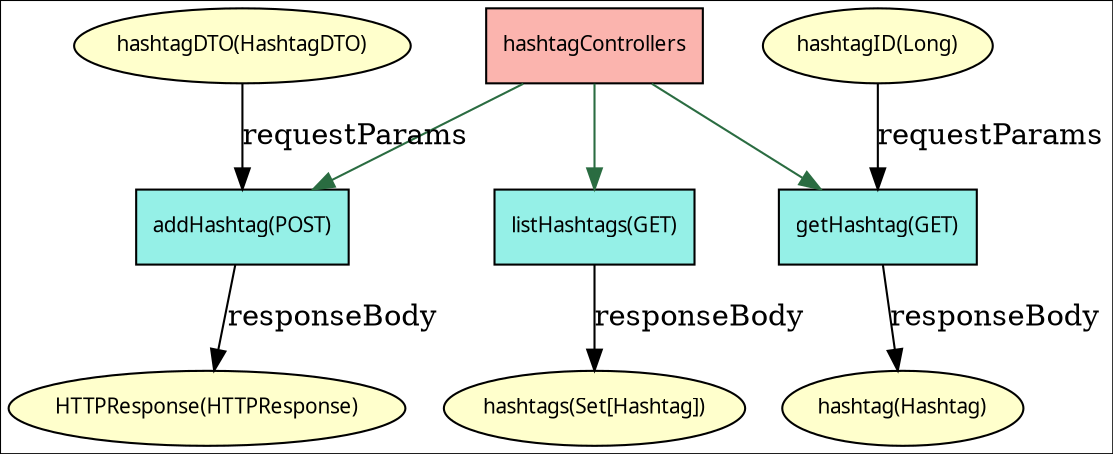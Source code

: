 digraph G {
    node[shape=rectangle, fontname=Tahoma, fontsize=10, style="filled",
        gradientangle="270", fillcolor="bisque", colorscheme="pastel19"]
    colorscheme="pastel19"
    
	splines=line
	hashtagControllers [fillcolor="1"]
		
	    listHashtags [label="listHashtags(GET)" fillcolor="#95f0e7" ]
   		hashtagControllers -> listHashtags [color="#2A6C41" ]
	    	hashtags[label="hashtags(Set[Hashtag])" fillcolor="6" shape=ellipse]
	    	listHashtags -> hashtags [label="responseBody"]
	    	    
	    
		
	    getHashtag [label="getHashtag(GET)" fillcolor="#95f0e7" ]
   		hashtagControllers -> getHashtag [color="#2A6C41" ]
	    	hashtagID[label="hashtagID(Long)" fillcolor="6" shape=ellipse]
	    	hashtagID -> getHashtag [label="requestParams"]
	    	hashtag[label="hashtag(Hashtag)" fillcolor="6" shape=ellipse]
	    	getHashtag -> hashtag [label="responseBody"]
	    	    
	    
		
	    addHashtag [label="addHashtag(POST)" fillcolor="#95f0e7" ]
   		hashtagControllers -> addHashtag [color="#2A6C41" ]
	    	hashtagDTO[label="hashtagDTO(HashtagDTO)" fillcolor="6" shape=ellipse]
	    	hashtagDTO -> addHashtag [label="requestParams"]
	    	HTTPResponse[label="HTTPResponse(HTTPResponse)" fillcolor="6" shape=ellipse]
	    	addHashtag -> HTTPResponse [label="responseBody"]
	    	    
	    
}
